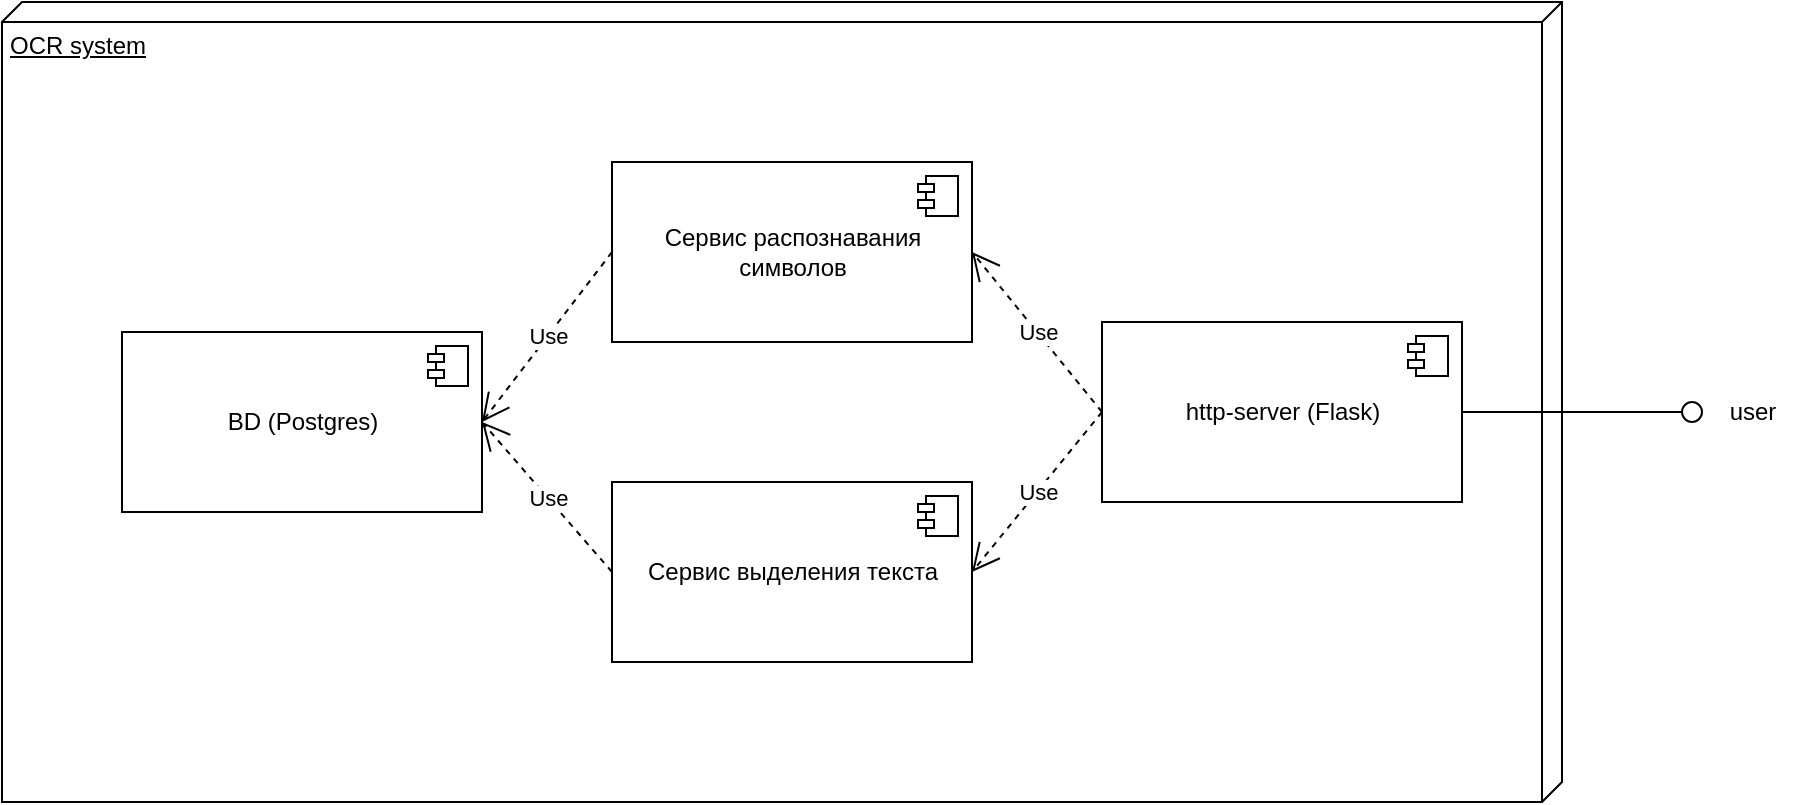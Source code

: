 <mxfile version="20.8.16" type="device"><diagram name="component diagram" id="LaNBiS23y8M-AaMA1n5_"><mxGraphModel dx="1884" dy="787" grid="1" gridSize="10" guides="1" tooltips="1" connect="1" arrows="1" fold="1" page="1" pageScale="1" pageWidth="850" pageHeight="1100" math="0" shadow="0"><root><mxCell id="0"/><mxCell id="1" parent="0"/><mxCell id="4i1kVPEoWFxBGq_VDCSX-1" value="OCR system" style="verticalAlign=top;align=left;spacingTop=8;spacingLeft=2;spacingRight=12;shape=cube;size=10;direction=south;fontStyle=4;html=1;" vertex="1" parent="1"><mxGeometry x="-800" y="40" width="780" height="400" as="geometry"/></mxCell><mxCell id="4i1kVPEoWFxBGq_VDCSX-2" value="http-server (Flask)" style="html=1;dropTarget=0;" vertex="1" parent="1"><mxGeometry x="-250" y="200" width="180" height="90" as="geometry"/></mxCell><mxCell id="4i1kVPEoWFxBGq_VDCSX-3" value="" style="shape=module;jettyWidth=8;jettyHeight=4;" vertex="1" parent="4i1kVPEoWFxBGq_VDCSX-2"><mxGeometry x="1" width="20" height="20" relative="1" as="geometry"><mxPoint x="-27" y="7" as="offset"/></mxGeometry></mxCell><mxCell id="4i1kVPEoWFxBGq_VDCSX-6" value="BD (Postgres)" style="html=1;dropTarget=0;" vertex="1" parent="1"><mxGeometry x="-740" y="205" width="180" height="90" as="geometry"/></mxCell><mxCell id="4i1kVPEoWFxBGq_VDCSX-7" value="" style="shape=module;jettyWidth=8;jettyHeight=4;" vertex="1" parent="4i1kVPEoWFxBGq_VDCSX-6"><mxGeometry x="1" width="20" height="20" relative="1" as="geometry"><mxPoint x="-27" y="7" as="offset"/></mxGeometry></mxCell><mxCell id="4i1kVPEoWFxBGq_VDCSX-8" value="Сервис выделения текста" style="html=1;dropTarget=0;" vertex="1" parent="1"><mxGeometry x="-495" y="280" width="180" height="90" as="geometry"/></mxCell><mxCell id="4i1kVPEoWFxBGq_VDCSX-9" value="" style="shape=module;jettyWidth=8;jettyHeight=4;" vertex="1" parent="4i1kVPEoWFxBGq_VDCSX-8"><mxGeometry x="1" width="20" height="20" relative="1" as="geometry"><mxPoint x="-27" y="7" as="offset"/></mxGeometry></mxCell><mxCell id="4i1kVPEoWFxBGq_VDCSX-10" value="Сервис распознавания&lt;br&gt;символов" style="html=1;dropTarget=0;" vertex="1" parent="1"><mxGeometry x="-495" y="120" width="180" height="90" as="geometry"/></mxCell><mxCell id="4i1kVPEoWFxBGq_VDCSX-11" value="" style="shape=module;jettyWidth=8;jettyHeight=4;" vertex="1" parent="4i1kVPEoWFxBGq_VDCSX-10"><mxGeometry x="1" width="20" height="20" relative="1" as="geometry"><mxPoint x="-27" y="7" as="offset"/></mxGeometry></mxCell><mxCell id="4i1kVPEoWFxBGq_VDCSX-12" value="" style="rounded=0;orthogonalLoop=1;jettySize=auto;html=1;endArrow=none;endFill=0;sketch=0;sourcePerimeterSpacing=0;targetPerimeterSpacing=0;exitX=1;exitY=0.5;exitDx=0;exitDy=0;" edge="1" target="4i1kVPEoWFxBGq_VDCSX-14" parent="1" source="4i1kVPEoWFxBGq_VDCSX-2"><mxGeometry relative="1" as="geometry"><mxPoint x="180" y="255" as="sourcePoint"/></mxGeometry></mxCell><mxCell id="4i1kVPEoWFxBGq_VDCSX-14" value="" style="ellipse;whiteSpace=wrap;html=1;align=center;aspect=fixed;resizable=0;points=[];outlineConnect=0;sketch=0;" vertex="1" parent="1"><mxGeometry x="40" y="240" width="10" height="10" as="geometry"/></mxCell><mxCell id="4i1kVPEoWFxBGq_VDCSX-15" value="user" style="text;html=1;align=center;verticalAlign=middle;resizable=0;points=[];autosize=1;strokeColor=none;fillColor=none;" vertex="1" parent="1"><mxGeometry x="50" y="230" width="50" height="30" as="geometry"/></mxCell><mxCell id="4i1kVPEoWFxBGq_VDCSX-17" value="Use" style="endArrow=open;endSize=12;dashed=1;html=1;rounded=0;entryX=1;entryY=0.5;entryDx=0;entryDy=0;exitX=0;exitY=0.5;exitDx=0;exitDy=0;" edge="1" parent="1" source="4i1kVPEoWFxBGq_VDCSX-2" target="4i1kVPEoWFxBGq_VDCSX-10"><mxGeometry width="160" relative="1" as="geometry"><mxPoint x="-440" y="280" as="sourcePoint"/><mxPoint x="-280" y="280" as="targetPoint"/></mxGeometry></mxCell><mxCell id="4i1kVPEoWFxBGq_VDCSX-18" value="Use" style="endArrow=open;endSize=12;dashed=1;html=1;rounded=0;entryX=1;entryY=0.5;entryDx=0;entryDy=0;exitX=0;exitY=0.5;exitDx=0;exitDy=0;" edge="1" parent="1" source="4i1kVPEoWFxBGq_VDCSX-2" target="4i1kVPEoWFxBGq_VDCSX-8"><mxGeometry width="160" relative="1" as="geometry"><mxPoint x="-240" y="255" as="sourcePoint"/><mxPoint x="-305" y="175" as="targetPoint"/></mxGeometry></mxCell><mxCell id="4i1kVPEoWFxBGq_VDCSX-19" value="Use" style="endArrow=open;endSize=12;dashed=1;html=1;rounded=0;entryX=1;entryY=0.5;entryDx=0;entryDy=0;exitX=0;exitY=0.5;exitDx=0;exitDy=0;" edge="1" parent="1" source="4i1kVPEoWFxBGq_VDCSX-8" target="4i1kVPEoWFxBGq_VDCSX-6"><mxGeometry width="160" relative="1" as="geometry"><mxPoint x="-240" y="255" as="sourcePoint"/><mxPoint x="-305" y="335" as="targetPoint"/></mxGeometry></mxCell><mxCell id="4i1kVPEoWFxBGq_VDCSX-20" value="Use" style="endArrow=open;endSize=12;dashed=1;html=1;rounded=0;entryX=1;entryY=0.5;entryDx=0;entryDy=0;exitX=0;exitY=0.5;exitDx=0;exitDy=0;" edge="1" parent="1" source="4i1kVPEoWFxBGq_VDCSX-10" target="4i1kVPEoWFxBGq_VDCSX-6"><mxGeometry width="160" relative="1" as="geometry"><mxPoint x="-485" y="335" as="sourcePoint"/><mxPoint x="-550" y="260" as="targetPoint"/></mxGeometry></mxCell></root></mxGraphModel></diagram></mxfile>